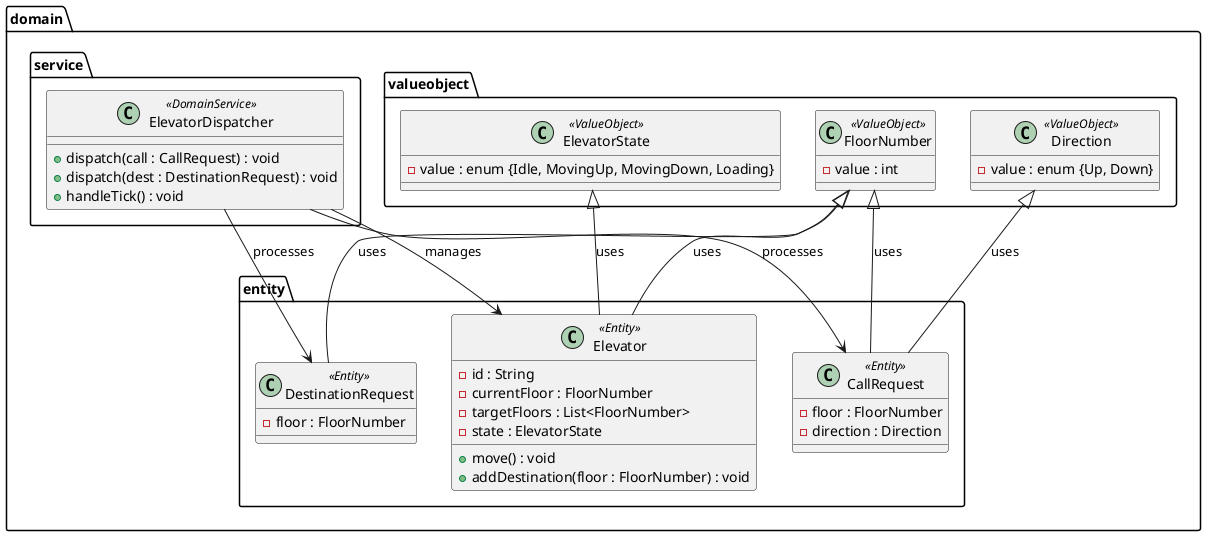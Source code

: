 @startuml
' Paquetes opcionales para organizar el modelo
package "domain.valueobject" {
  class FloorNumber <<ValueObject>> {
    - value : int
  }
  class Direction <<ValueObject>> {
    - value : enum {Up, Down}
  }
  class ElevatorState <<ValueObject>> {
    - value : enum {Idle, MovingUp, MovingDown, Loading}
  }
}

package "domain.entity" {
  class Elevator <<Entity>> {
    - id : String
    - currentFloor : FloorNumber
    - targetFloors : List<FloorNumber>
    - state : ElevatorState
    + move() : void
    + addDestination(floor : FloorNumber) : void
  }

  class CallRequest <<Entity>> {
    - floor : FloorNumber
    - direction : Direction
  }

  class DestinationRequest <<Entity>> {
    - floor : FloorNumber
  }
}

package "domain.service" {
  class ElevatorDispatcher <<DomainService>> {
    + dispatch(call : CallRequest) : void
    + dispatch(dest : DestinationRequest) : void
    + handleTick() : void
  }
}

' Relaciones entre clases
FloorNumber <|-- CallRequest : uses
Direction <|-- CallRequest : uses
FloorNumber <|-- DestinationRequest : uses
FloorNumber <|-- Elevator : uses
ElevatorState <|-- Elevator : uses

ElevatorDispatcher --> Elevator : manages
ElevatorDispatcher --> CallRequest : processes
ElevatorDispatcher --> DestinationRequest : processes
@enduml
